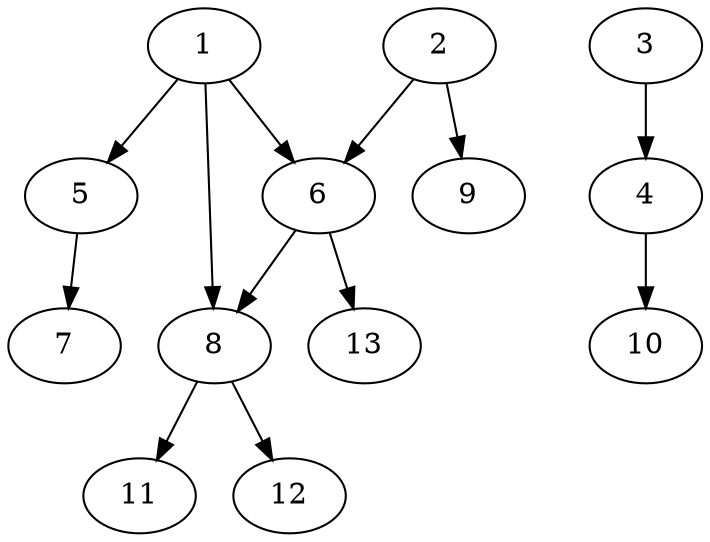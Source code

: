 // DAG automatically generated by daggen at Fri May 24 12:58:18 2024
// daggen-master/daggen -n 13 --fat 0.5 --density 0.5 --regular 0.5 --jump 2 --minalpha 20 --maxalpha 50 --dot -o dags_dot_13/sim_5.dot 
digraph G {
  1 [size="188852479166", alpha="30.82"]
  1 -> 5 [size ="301989888"]
  1 -> 6 [size ="301989888"]
  1 -> 8 [size ="301989888"]
  2 [size="102218289091", alpha="37.76"]
  2 -> 6 [size ="301989888"]
  2 -> 9 [size ="301989888"]
  3 [size="460951126376", alpha="34.35"]
  3 -> 4 [size ="536870912"]
  4 [size="376243621650", alpha="24.75"]
  4 -> 10 [size ="301989888"]
  5 [size="103419549240", alpha="46.38"]
  5 -> 7 [size ="301989888"]
  6 [size="920096218601", alpha="25.06"]
  6 -> 8 [size ="838860800"]
  6 -> 13 [size ="838860800"]
  7 [size="1057643435522", alpha="32.95"]
  8 [size="13880612799", alpha="21.17"]
  8 -> 11 [size ="301989888"]
  8 -> 12 [size ="301989888"]
  9 [size="1239020727540", alpha="33.40"]
  10 [size="46921356875", alpha="38.60"]
  11 [size="3675249240", alpha="43.86"]
  12 [size="11290981380", alpha="38.87"]
  13 [size="5390921856", alpha="24.76"]
}
